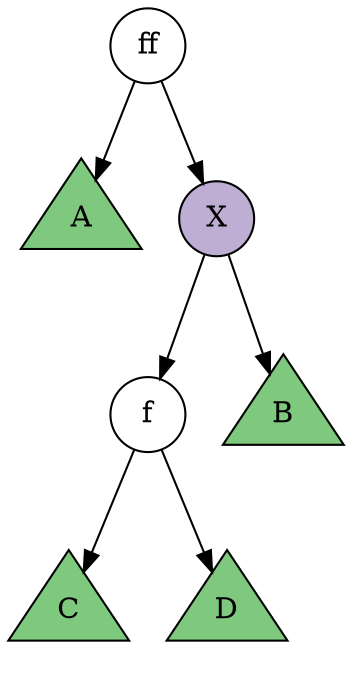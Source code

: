 digraph zigzag{
    node[shape=circle fixedsize=true style=filled fillcolor=white colorscheme=accent8 ];
    1->A;
    1->X;
    2->C;
    2->D;
    X->B;
    X->2;
   
    A,B,C,D[shape=triangle height=0.8 width=0.8 fillcolor="1"];
    X[fillcolor="2"]
    2[label="f"];
    1[label="ff"];
}
